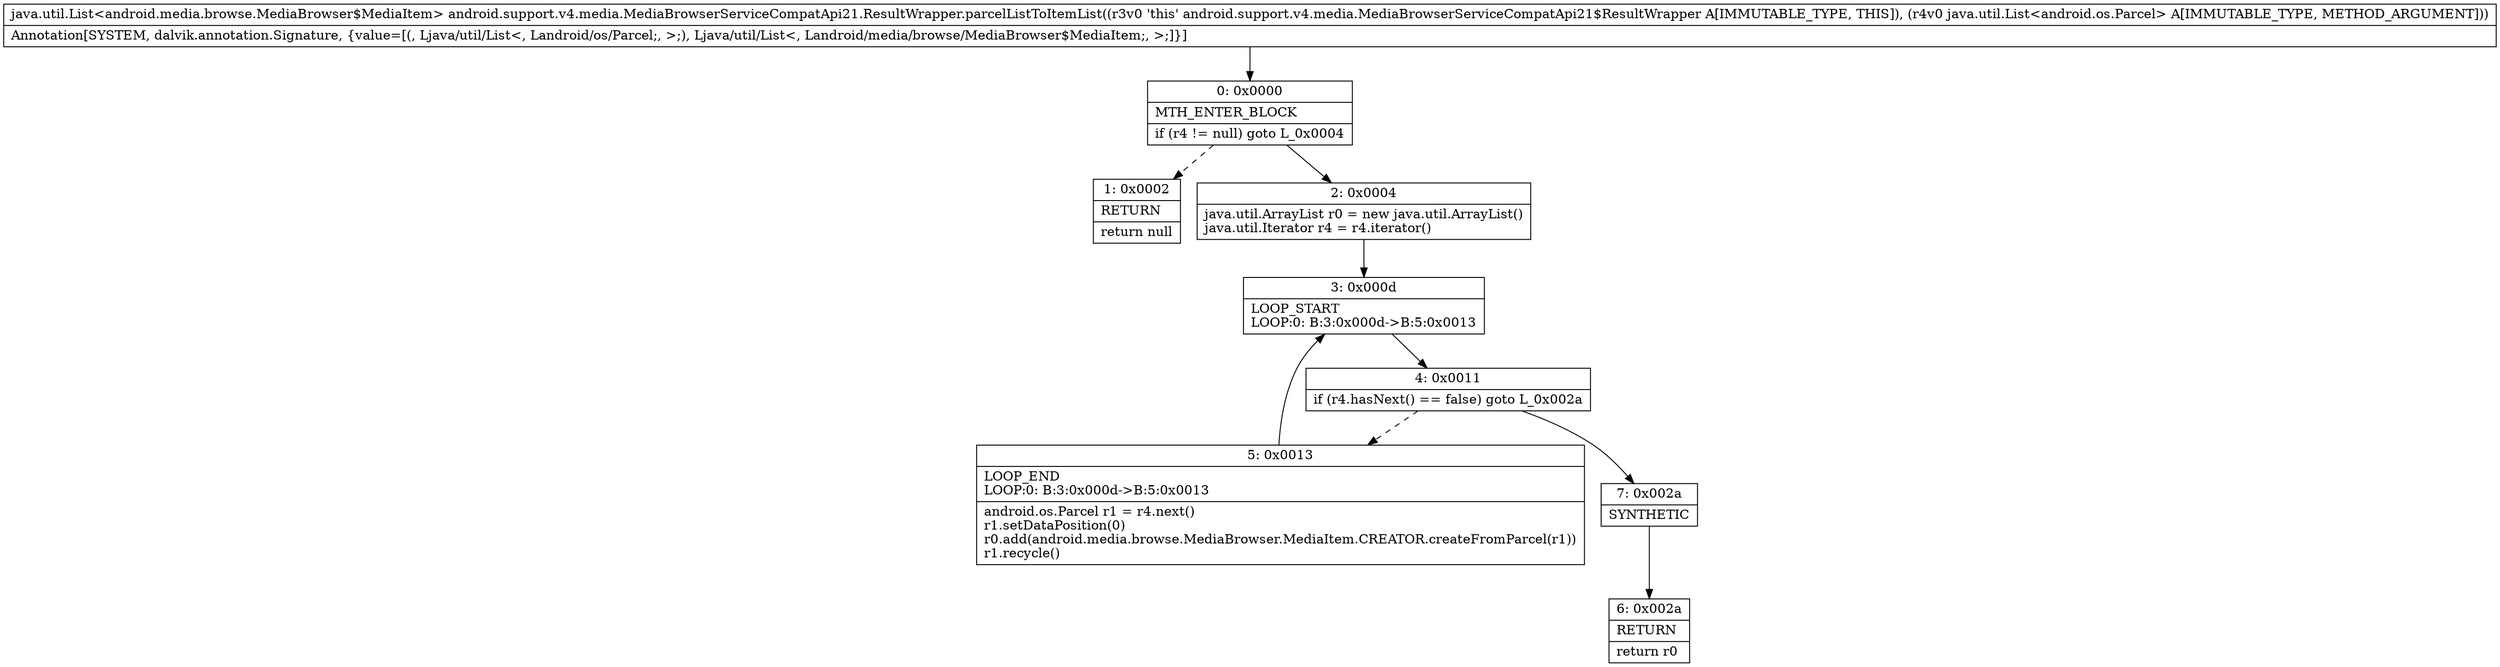 digraph "CFG forandroid.support.v4.media.MediaBrowserServiceCompatApi21.ResultWrapper.parcelListToItemList(Ljava\/util\/List;)Ljava\/util\/List;" {
Node_0 [shape=record,label="{0\:\ 0x0000|MTH_ENTER_BLOCK\l|if (r4 != null) goto L_0x0004\l}"];
Node_1 [shape=record,label="{1\:\ 0x0002|RETURN\l|return null\l}"];
Node_2 [shape=record,label="{2\:\ 0x0004|java.util.ArrayList r0 = new java.util.ArrayList()\ljava.util.Iterator r4 = r4.iterator()\l}"];
Node_3 [shape=record,label="{3\:\ 0x000d|LOOP_START\lLOOP:0: B:3:0x000d\-\>B:5:0x0013\l}"];
Node_4 [shape=record,label="{4\:\ 0x0011|if (r4.hasNext() == false) goto L_0x002a\l}"];
Node_5 [shape=record,label="{5\:\ 0x0013|LOOP_END\lLOOP:0: B:3:0x000d\-\>B:5:0x0013\l|android.os.Parcel r1 = r4.next()\lr1.setDataPosition(0)\lr0.add(android.media.browse.MediaBrowser.MediaItem.CREATOR.createFromParcel(r1))\lr1.recycle()\l}"];
Node_6 [shape=record,label="{6\:\ 0x002a|RETURN\l|return r0\l}"];
Node_7 [shape=record,label="{7\:\ 0x002a|SYNTHETIC\l}"];
MethodNode[shape=record,label="{java.util.List\<android.media.browse.MediaBrowser$MediaItem\> android.support.v4.media.MediaBrowserServiceCompatApi21.ResultWrapper.parcelListToItemList((r3v0 'this' android.support.v4.media.MediaBrowserServiceCompatApi21$ResultWrapper A[IMMUTABLE_TYPE, THIS]), (r4v0 java.util.List\<android.os.Parcel\> A[IMMUTABLE_TYPE, METHOD_ARGUMENT]))  | Annotation[SYSTEM, dalvik.annotation.Signature, \{value=[(, Ljava\/util\/List\<, Landroid\/os\/Parcel;, \>;), Ljava\/util\/List\<, Landroid\/media\/browse\/MediaBrowser$MediaItem;, \>;]\}]\l}"];
MethodNode -> Node_0;
Node_0 -> Node_1[style=dashed];
Node_0 -> Node_2;
Node_2 -> Node_3;
Node_3 -> Node_4;
Node_4 -> Node_5[style=dashed];
Node_4 -> Node_7;
Node_5 -> Node_3;
Node_7 -> Node_6;
}

